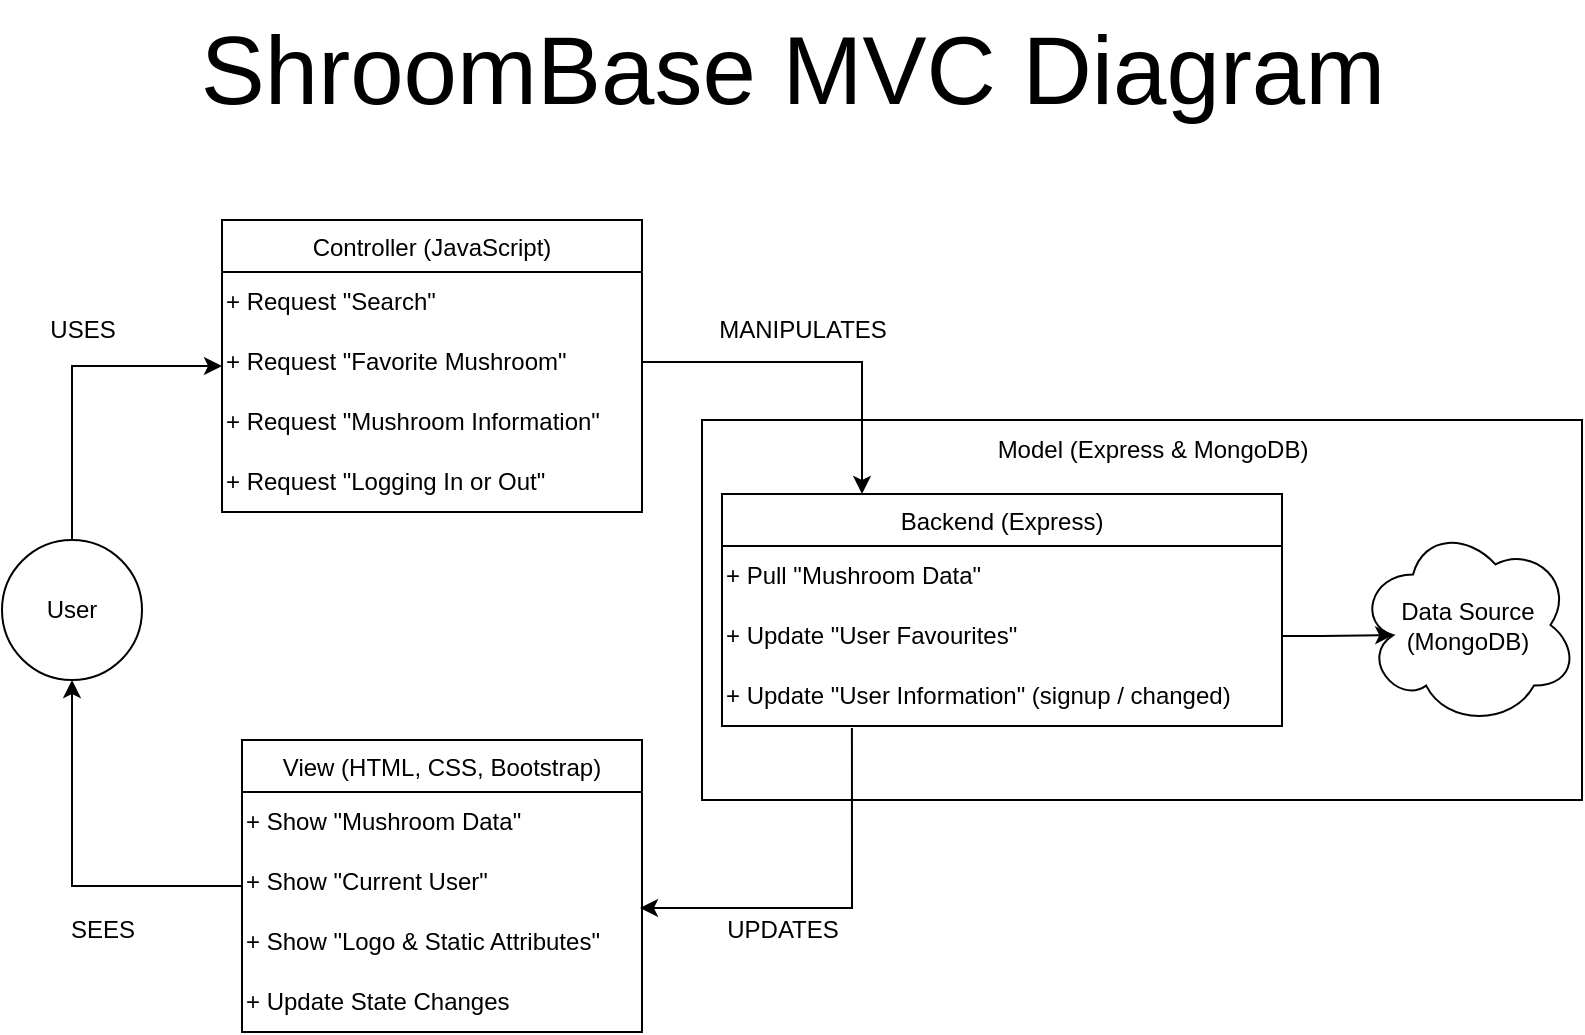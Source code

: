 <mxfile version="20.5.1" type="device"><diagram id="cimc5jpQ72KheT7Hagag" name="Page-1"><mxGraphModel dx="1395" dy="655" grid="1" gridSize="10" guides="1" tooltips="1" connect="1" arrows="1" fold="1" page="1" pageScale="1" pageWidth="850" pageHeight="1100" math="0" shadow="0"><root><mxCell id="0"/><mxCell id="1" parent="0"/><mxCell id="zb6tTZKfmN7LfrPLwVZe-39" value="" style="html=1;" parent="1" vertex="1"><mxGeometry x="380" y="220" width="440" height="190" as="geometry"/></mxCell><mxCell id="zb6tTZKfmN7LfrPLwVZe-32" style="edgeStyle=orthogonalEdgeStyle;rounded=0;orthogonalLoop=1;jettySize=auto;html=1;entryX=0.5;entryY=1;entryDx=0;entryDy=0;exitX=0;exitY=0.5;exitDx=0;exitDy=0;" parent="1" source="zb6tTZKfmN7LfrPLwVZe-46" target="zb6tTZKfmN7LfrPLwVZe-22" edge="1"><mxGeometry relative="1" as="geometry"><mxPoint x="200" y="420" as="sourcePoint"/><mxPoint x="65" y="330" as="targetPoint"/></mxGeometry></mxCell><mxCell id="zb6tTZKfmN7LfrPLwVZe-31" style="edgeStyle=orthogonalEdgeStyle;rounded=0;orthogonalLoop=1;jettySize=auto;html=1;entryX=0;entryY=0.5;entryDx=0;entryDy=0;exitX=0.5;exitY=0;exitDx=0;exitDy=0;" parent="1" source="zb6tTZKfmN7LfrPLwVZe-22" target="zb6tTZKfmN7LfrPLwVZe-42" edge="1"><mxGeometry relative="1" as="geometry"><mxPoint x="200" y="185" as="targetPoint"/></mxGeometry></mxCell><mxCell id="zb6tTZKfmN7LfrPLwVZe-22" value="User" style="ellipse;whiteSpace=wrap;html=1;align=center;" parent="1" vertex="1"><mxGeometry x="30" y="280" width="70" height="70" as="geometry"/></mxCell><mxCell id="zb6tTZKfmN7LfrPLwVZe-28" value="Data Source&lt;br&gt;(MongoDB)" style="ellipse;shape=cloud;whiteSpace=wrap;html=1;align=center;" parent="1" vertex="1"><mxGeometry x="708" y="272" width="110" height="101" as="geometry"/></mxCell><mxCell id="zb6tTZKfmN7LfrPLwVZe-41" value="Model (Express &amp;amp; MongoDB)" style="text;html=1;align=center;verticalAlign=middle;resizable=0;points=[];autosize=1;strokeColor=none;fillColor=none;" parent="1" vertex="1"><mxGeometry x="515" y="220" width="180" height="30" as="geometry"/></mxCell><mxCell id="zb6tTZKfmN7LfrPLwVZe-42" value="Controller (JavaScript)" style="swimlane;fontStyle=0;childLayout=stackLayout;horizontal=1;startSize=26;fillColor=none;horizontalStack=0;resizeParent=1;resizeParentMax=0;resizeLast=0;collapsible=1;marginBottom=0;" parent="1" vertex="1"><mxGeometry x="140" y="120" width="210" height="146" as="geometry"/></mxCell><mxCell id="zb6tTZKfmN7LfrPLwVZe-53" value="+ Request &quot;Search&quot;" style="text;html=1;align=left;verticalAlign=middle;resizable=0;points=[];autosize=1;strokeColor=none;fillColor=none;" parent="zb6tTZKfmN7LfrPLwVZe-42" vertex="1"><mxGeometry y="26" width="210" height="30" as="geometry"/></mxCell><mxCell id="zb6tTZKfmN7LfrPLwVZe-56" value="+ Request &quot;Favorite Mushroom&quot;" style="text;html=1;align=left;verticalAlign=middle;resizable=0;points=[];autosize=1;strokeColor=none;fillColor=none;" parent="zb6tTZKfmN7LfrPLwVZe-42" vertex="1"><mxGeometry y="56" width="210" height="30" as="geometry"/></mxCell><mxCell id="zb6tTZKfmN7LfrPLwVZe-57" value="+ Request &quot;Mushroom Information&quot;" style="text;html=1;align=left;verticalAlign=middle;resizable=0;points=[];autosize=1;strokeColor=none;fillColor=none;" parent="zb6tTZKfmN7LfrPLwVZe-42" vertex="1"><mxGeometry y="86" width="210" height="30" as="geometry"/></mxCell><mxCell id="zb6tTZKfmN7LfrPLwVZe-58" value="+ Request &quot;Logging In or Out&quot;" style="text;html=1;align=left;verticalAlign=middle;resizable=0;points=[];autosize=1;strokeColor=none;fillColor=none;" parent="zb6tTZKfmN7LfrPLwVZe-42" vertex="1"><mxGeometry y="116" width="210" height="30" as="geometry"/></mxCell><mxCell id="zb6tTZKfmN7LfrPLwVZe-46" value="View (HTML, CSS, Bootstrap)" style="swimlane;fontStyle=0;childLayout=stackLayout;horizontal=1;startSize=26;fillColor=none;horizontalStack=0;resizeParent=1;resizeParentMax=0;resizeLast=0;collapsible=1;marginBottom=0;" parent="1" vertex="1"><mxGeometry x="150" y="380" width="200" height="146" as="geometry"/></mxCell><mxCell id="zb6tTZKfmN7LfrPLwVZe-62" value="+ Show &quot;Mushroom Data&quot;" style="text;html=1;align=left;verticalAlign=middle;resizable=0;points=[];autosize=1;strokeColor=none;fillColor=none;" parent="zb6tTZKfmN7LfrPLwVZe-46" vertex="1"><mxGeometry y="26" width="200" height="30" as="geometry"/></mxCell><mxCell id="zb6tTZKfmN7LfrPLwVZe-63" value="+ Show &quot;Current User&quot;" style="text;html=1;align=left;verticalAlign=middle;resizable=0;points=[];autosize=1;strokeColor=none;fillColor=none;" parent="zb6tTZKfmN7LfrPLwVZe-46" vertex="1"><mxGeometry y="56" width="200" height="30" as="geometry"/></mxCell><mxCell id="zb6tTZKfmN7LfrPLwVZe-65" value="+ Show &quot;Logo &amp;amp; Static Attributes&quot;" style="text;html=1;align=left;verticalAlign=middle;resizable=0;points=[];autosize=1;strokeColor=none;fillColor=none;" parent="zb6tTZKfmN7LfrPLwVZe-46" vertex="1"><mxGeometry y="86" width="200" height="30" as="geometry"/></mxCell><mxCell id="zb6tTZKfmN7LfrPLwVZe-64" value="+ Update State Changes" style="text;html=1;align=left;verticalAlign=middle;resizable=0;points=[];autosize=1;strokeColor=none;fillColor=none;" parent="zb6tTZKfmN7LfrPLwVZe-46" vertex="1"><mxGeometry y="116" width="200" height="30" as="geometry"/></mxCell><mxCell id="zb6tTZKfmN7LfrPLwVZe-67" style="edgeStyle=orthogonalEdgeStyle;rounded=0;orthogonalLoop=1;jettySize=auto;html=1;entryX=0.995;entryY=0.933;entryDx=0;entryDy=0;entryPerimeter=0;exitX=0.232;exitY=1.033;exitDx=0;exitDy=0;exitPerimeter=0;" parent="1" source="zb6tTZKfmN7LfrPLwVZe-71" target="zb6tTZKfmN7LfrPLwVZe-63" edge="1"><mxGeometry relative="1" as="geometry"/></mxCell><mxCell id="zb6tTZKfmN7LfrPLwVZe-50" value="Backend (Express)" style="swimlane;fontStyle=0;childLayout=stackLayout;horizontal=1;startSize=26;fillColor=none;horizontalStack=0;resizeParent=1;resizeParentMax=0;resizeLast=0;collapsible=1;marginBottom=0;" parent="1" vertex="1"><mxGeometry x="390" y="257" width="280" height="116" as="geometry"/></mxCell><mxCell id="zb6tTZKfmN7LfrPLwVZe-68" value="+ Pull &quot;Mushroom Data&quot;" style="text;html=1;align=left;verticalAlign=middle;resizable=0;points=[];autosize=1;strokeColor=none;fillColor=none;" parent="zb6tTZKfmN7LfrPLwVZe-50" vertex="1"><mxGeometry y="26" width="280" height="30" as="geometry"/></mxCell><mxCell id="zb6tTZKfmN7LfrPLwVZe-70" value="+ Update &quot;User Favourites&quot;" style="text;html=1;align=left;verticalAlign=middle;resizable=0;points=[];autosize=1;strokeColor=none;fillColor=none;" parent="zb6tTZKfmN7LfrPLwVZe-50" vertex="1"><mxGeometry y="56" width="280" height="30" as="geometry"/></mxCell><mxCell id="zb6tTZKfmN7LfrPLwVZe-71" value="+ Update &quot;User Information&quot; (signup / changed)" style="text;html=1;align=left;verticalAlign=middle;resizable=0;points=[];autosize=1;strokeColor=none;fillColor=none;" parent="zb6tTZKfmN7LfrPLwVZe-50" vertex="1"><mxGeometry y="86" width="280" height="30" as="geometry"/></mxCell><mxCell id="zb6tTZKfmN7LfrPLwVZe-66" style="edgeStyle=orthogonalEdgeStyle;rounded=0;orthogonalLoop=1;jettySize=auto;html=1;entryX=0.25;entryY=0;entryDx=0;entryDy=0;" parent="1" source="zb6tTZKfmN7LfrPLwVZe-56" target="zb6tTZKfmN7LfrPLwVZe-50" edge="1"><mxGeometry relative="1" as="geometry"/></mxCell><mxCell id="zb6tTZKfmN7LfrPLwVZe-73" style="edgeStyle=orthogonalEdgeStyle;rounded=0;orthogonalLoop=1;jettySize=auto;html=1;entryX=0.16;entryY=0.55;entryDx=0;entryDy=0;entryPerimeter=0;" parent="1" source="zb6tTZKfmN7LfrPLwVZe-70" target="zb6tTZKfmN7LfrPLwVZe-28" edge="1"><mxGeometry relative="1" as="geometry"/></mxCell><mxCell id="zb6tTZKfmN7LfrPLwVZe-74" value="SEES" style="text;html=1;align=center;verticalAlign=middle;resizable=0;points=[];autosize=1;strokeColor=none;fillColor=none;" parent="1" vertex="1"><mxGeometry x="50" y="460" width="60" height="30" as="geometry"/></mxCell><mxCell id="zb6tTZKfmN7LfrPLwVZe-75" value="USES" style="text;html=1;align=center;verticalAlign=middle;resizable=0;points=[];autosize=1;strokeColor=none;fillColor=none;" parent="1" vertex="1"><mxGeometry x="40" y="160" width="60" height="30" as="geometry"/></mxCell><mxCell id="zb6tTZKfmN7LfrPLwVZe-76" value="MANIPULATES" style="text;html=1;align=center;verticalAlign=middle;resizable=0;points=[];autosize=1;strokeColor=none;fillColor=none;" parent="1" vertex="1"><mxGeometry x="375" y="160" width="110" height="30" as="geometry"/></mxCell><mxCell id="zb6tTZKfmN7LfrPLwVZe-77" value="UPDATES" style="text;html=1;align=center;verticalAlign=middle;resizable=0;points=[];autosize=1;strokeColor=none;fillColor=none;" parent="1" vertex="1"><mxGeometry x="380" y="460" width="80" height="30" as="geometry"/></mxCell><mxCell id="-xj57FLVCgvLtzM32f4H-1" value="ShroomBase MVC Diagram" style="text;html=1;align=center;verticalAlign=middle;resizable=0;points=[];autosize=1;strokeColor=none;fillColor=none;fontSize=48;" vertex="1" parent="1"><mxGeometry x="115" y="10" width="620" height="70" as="geometry"/></mxCell></root></mxGraphModel></diagram></mxfile>